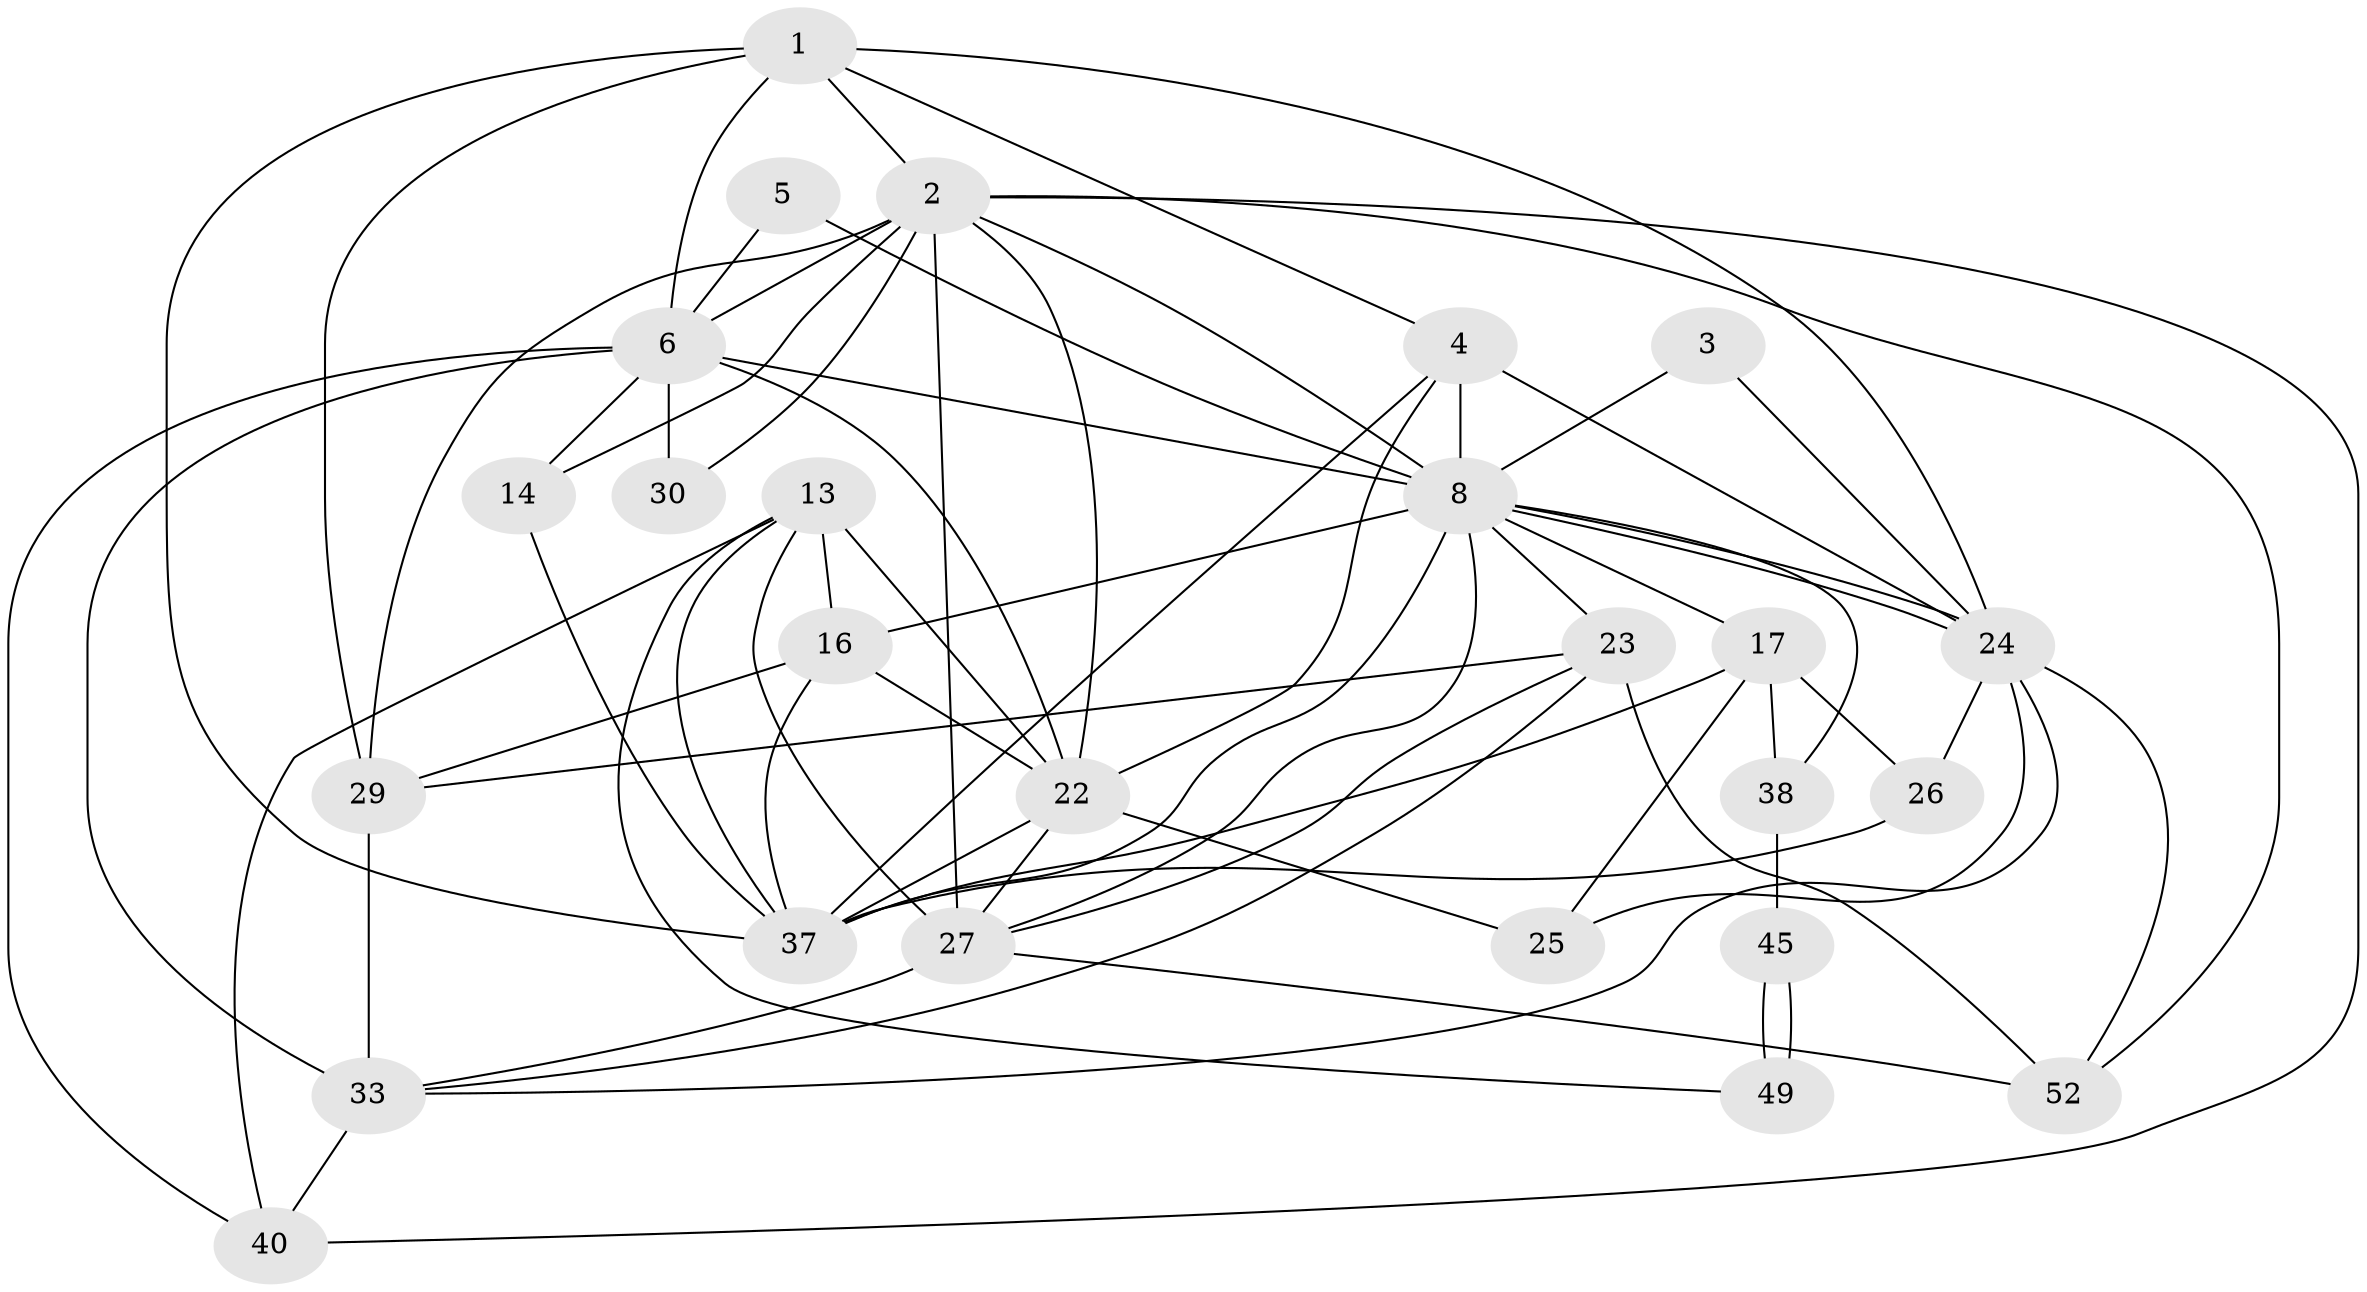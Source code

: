 // original degree distribution, {2: 0.18867924528301888, 4: 0.20754716981132076, 3: 0.22641509433962265, 5: 0.18867924528301888, 6: 0.1509433962264151, 7: 0.03773584905660377}
// Generated by graph-tools (version 1.1) at 2025/18/03/04/25 18:18:33]
// undirected, 26 vertices, 70 edges
graph export_dot {
graph [start="1"]
  node [color=gray90,style=filled];
  1 [super="+41"];
  2 [super="+21"];
  3;
  4 [super="+7+10"];
  5;
  6 [super="+9"];
  8 [super="+15+28"];
  13 [super="+51+20+18"];
  14 [super="+43"];
  16 [super="+35"];
  17;
  22 [super="+46"];
  23;
  24 [super="+36"];
  25;
  26;
  27 [super="+31"];
  29;
  30;
  33 [super="+47"];
  37 [super="+50"];
  38;
  40;
  45;
  49;
  52;
  1 -- 29;
  1 -- 2;
  1 -- 4;
  1 -- 37;
  1 -- 6;
  1 -- 24;
  2 -- 30;
  2 -- 6 [weight=2];
  2 -- 8;
  2 -- 40;
  2 -- 14;
  2 -- 52;
  2 -- 27;
  2 -- 29;
  2 -- 22;
  3 -- 24;
  3 -- 8;
  4 -- 8 [weight=3];
  4 -- 24;
  4 -- 37;
  4 -- 22;
  5 -- 8;
  5 -- 6;
  6 -- 8 [weight=2];
  6 -- 33 [weight=2];
  6 -- 40;
  6 -- 14;
  6 -- 22;
  6 -- 30;
  8 -- 24;
  8 -- 24;
  8 -- 38;
  8 -- 17;
  8 -- 23;
  8 -- 16 [weight=2];
  8 -- 37;
  8 -- 27;
  13 -- 27 [weight=3];
  13 -- 22;
  13 -- 49;
  13 -- 40;
  13 -- 16;
  13 -- 37;
  14 -- 37;
  16 -- 29;
  16 -- 37;
  16 -- 22;
  17 -- 25;
  17 -- 26;
  17 -- 37;
  17 -- 38;
  22 -- 25;
  22 -- 37;
  22 -- 27;
  23 -- 27;
  23 -- 29;
  23 -- 52;
  23 -- 33;
  24 -- 52;
  24 -- 25;
  24 -- 26;
  24 -- 33;
  26 -- 37;
  27 -- 33;
  27 -- 52;
  29 -- 33;
  33 -- 40;
  38 -- 45;
  45 -- 49;
  45 -- 49;
}
